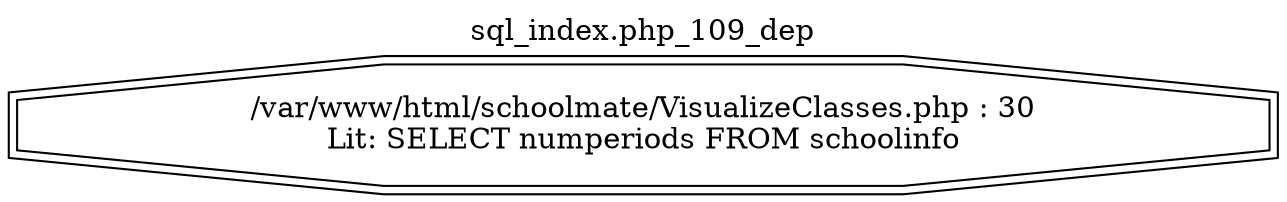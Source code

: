 digraph cfg {
  label="sql_index.php_109_dep";
  labelloc=t;
  n1 [shape=doubleoctagon, label="/var/www/html/schoolmate/VisualizeClasses.php : 30\nLit: SELECT numperiods FROM schoolinfo\n"];
}
